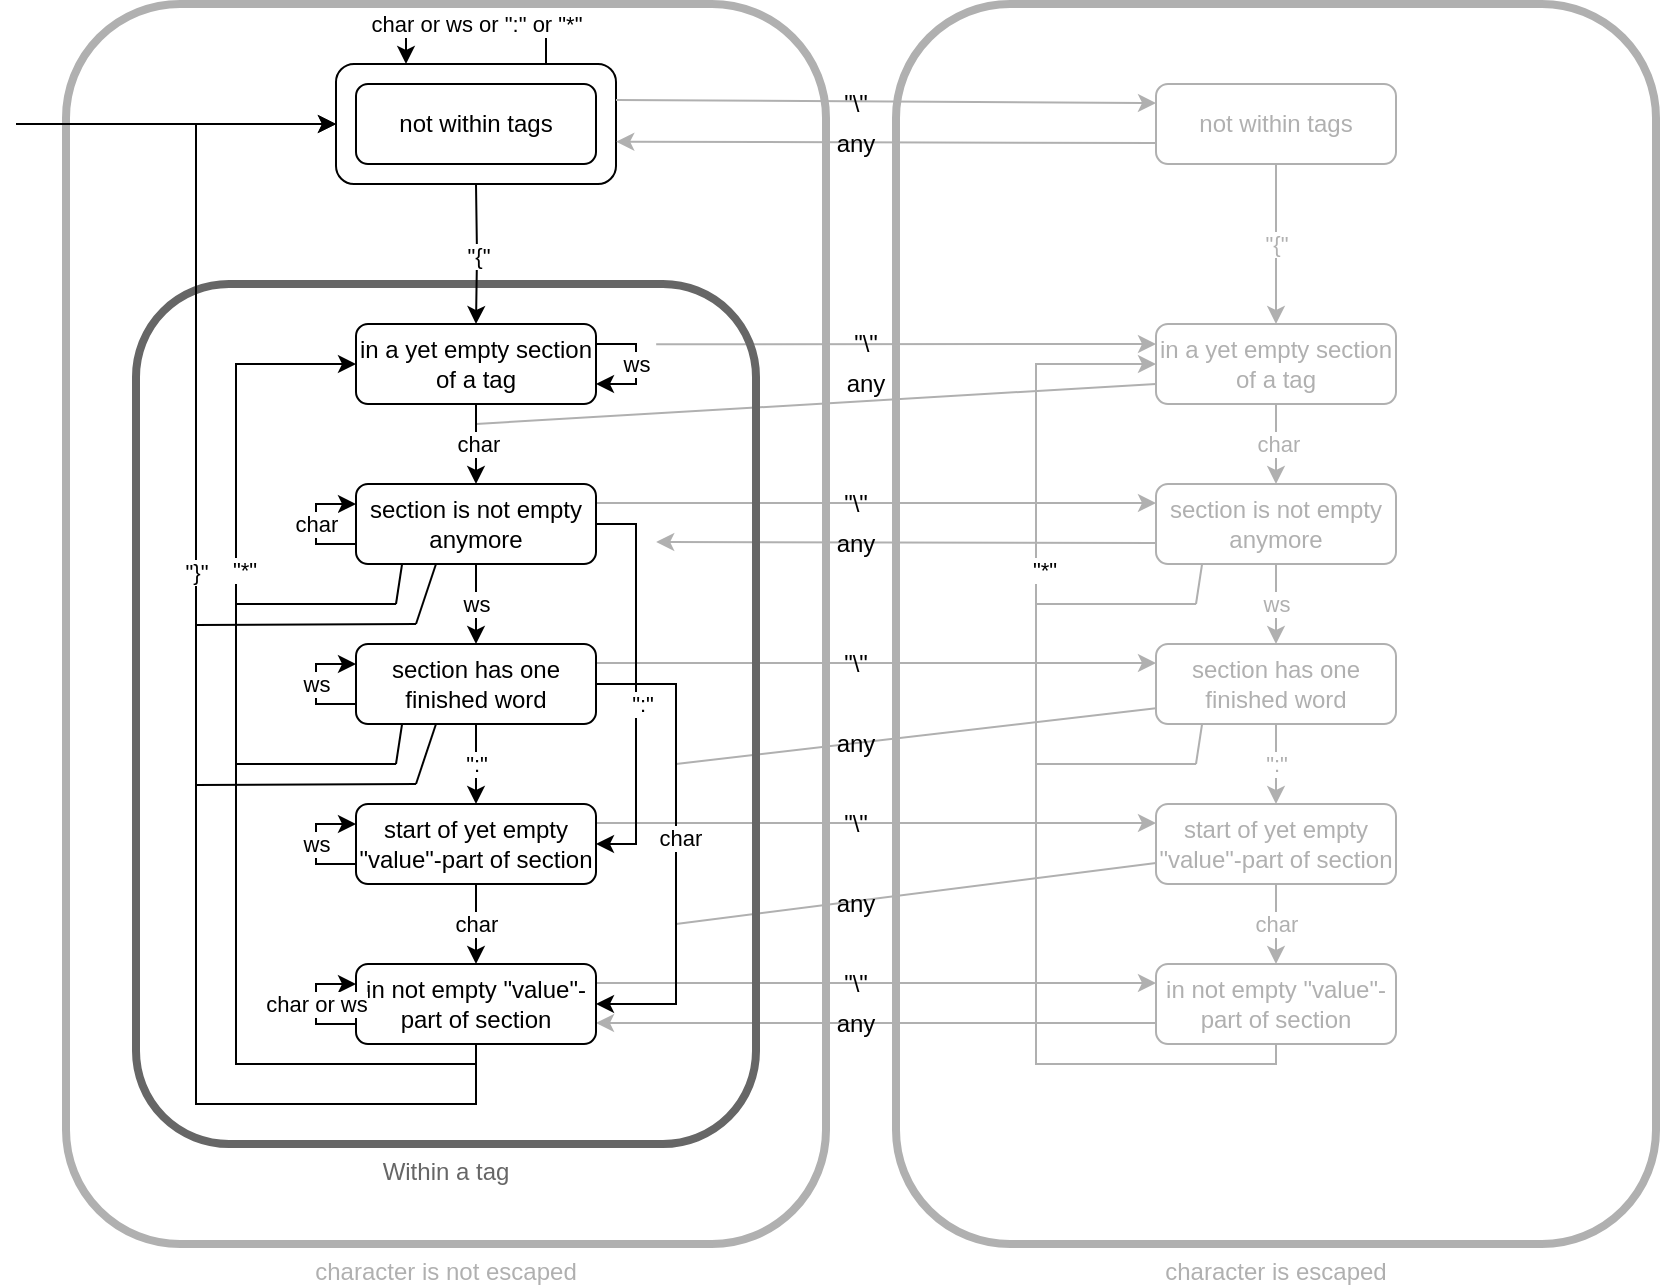 <mxfile version="14.1.8" type="device"><diagram id="cQAKwTRD7LeLaWmr2Qoq" name="Page-1"><mxGraphModel dx="2055" dy="1922" grid="1" gridSize="10" guides="1" tooltips="1" connect="1" arrows="1" fold="1" page="1" pageScale="1" pageWidth="850" pageHeight="1100" math="0" shadow="0"><root><mxCell id="0"/><mxCell id="1" parent="0"/><mxCell id="VIKIHbJlsXE4xQm2d-7W-37" value="&lt;font color=&quot;#B0B0B0&quot;&gt;character is escaped&lt;br&gt;&lt;/font&gt;" style="rounded=1;whiteSpace=wrap;html=1;fillColor=none;strokeColor=#B0B0B0;strokeWidth=4;labelPosition=center;verticalLabelPosition=bottom;align=center;verticalAlign=top;" parent="1" vertex="1"><mxGeometry x="310" width="380" height="620" as="geometry"/></mxCell><mxCell id="VIKIHbJlsXE4xQm2d-7W-38" value="&lt;font color=&quot;#B0B0B0&quot;&gt;character is not escaped&lt;br&gt;&lt;/font&gt;" style="rounded=1;whiteSpace=wrap;html=1;fillColor=none;strokeColor=#B0B0B0;strokeWidth=4;labelPosition=center;verticalLabelPosition=bottom;align=center;verticalAlign=top;" parent="1" vertex="1"><mxGeometry x="-105" width="380" height="620" as="geometry"/></mxCell><mxCell id="VIKIHbJlsXE4xQm2d-7W-1" value="not within tags" style="rounded=1;whiteSpace=wrap;html=1;" parent="1" vertex="1"><mxGeometry x="40" y="40" width="120" height="40" as="geometry"/></mxCell><mxCell id="VIKIHbJlsXE4xQm2d-7W-69" value="" style="rounded=1;whiteSpace=wrap;html=1;strokeWidth=1;fillColor=none;fontColor=#000000;" parent="1" vertex="1"><mxGeometry x="30" y="30" width="140" height="60" as="geometry"/></mxCell><mxCell id="VIKIHbJlsXE4xQm2d-7W-82" value="" style="endArrow=classic;html=1;fontColor=#000000;entryX=0;entryY=0.25;entryDx=0;entryDy=0;strokeColor=#B0B0B0;exitX=0.839;exitY=0.07;exitDx=0;exitDy=0;exitPerimeter=0;" parent="1" source="VIKIHbJlsXE4xQm2d-7W-36" target="VIKIHbJlsXE4xQm2d-7W-45" edge="1"><mxGeometry width="50" height="50" relative="1" as="geometry"><mxPoint x="160" y="170" as="sourcePoint"/><mxPoint x="450" y="260" as="targetPoint"/></mxGeometry></mxCell><mxCell id="VIKIHbJlsXE4xQm2d-7W-83" value="" style="endArrow=none;html=1;fontColor=#000000;exitX=0;exitY=0.75;exitDx=0;exitDy=0;strokeColor=#B0B0B0;endFill=0;" parent="1" source="VIKIHbJlsXE4xQm2d-7W-45" edge="1"><mxGeometry width="50" height="50" relative="1" as="geometry"><mxPoint x="170" y="180" as="sourcePoint"/><mxPoint x="100" y="210" as="targetPoint"/></mxGeometry></mxCell><mxCell id="VIKIHbJlsXE4xQm2d-7W-89" value="" style="endArrow=classic;html=1;fontColor=#000000;entryX=0;entryY=0.25;entryDx=0;entryDy=0;strokeColor=#B0B0B0;" parent="1" edge="1"><mxGeometry width="50" height="50" relative="1" as="geometry"><mxPoint x="160" y="249.5" as="sourcePoint"/><mxPoint x="440" y="249.5" as="targetPoint"/></mxGeometry></mxCell><mxCell id="VIKIHbJlsXE4xQm2d-7W-91" value="" style="endArrow=classic;html=1;fontColor=#000000;exitX=0;exitY=0.75;exitDx=0;exitDy=0;entryX=0.839;entryY=0.3;entryDx=0;entryDy=0;strokeColor=#B0B0B0;entryPerimeter=0;" parent="1" target="VIKIHbJlsXE4xQm2d-7W-36" edge="1"><mxGeometry width="50" height="50" relative="1" as="geometry"><mxPoint x="440" y="269.5" as="sourcePoint"/><mxPoint x="160" y="269.5" as="targetPoint"/></mxGeometry></mxCell><mxCell id="VIKIHbJlsXE4xQm2d-7W-93" value="" style="endArrow=classic;html=1;fontColor=#000000;entryX=0;entryY=0.25;entryDx=0;entryDy=0;strokeColor=#B0B0B0;" parent="1" edge="1"><mxGeometry width="50" height="50" relative="1" as="geometry"><mxPoint x="160" y="329.5" as="sourcePoint"/><mxPoint x="440" y="329.5" as="targetPoint"/></mxGeometry></mxCell><mxCell id="VIKIHbJlsXE4xQm2d-7W-95" value="" style="endArrow=none;html=1;fontColor=#000000;strokeColor=#B0B0B0;endFill=0;exitX=0.342;exitY=0.568;exitDx=0;exitDy=0;exitPerimeter=0;" parent="1" source="VIKIHbJlsXE4xQm2d-7W-37" edge="1"><mxGeometry width="50" height="50" relative="1" as="geometry"><mxPoint x="420" y="352" as="sourcePoint"/><mxPoint x="200" y="380" as="targetPoint"/></mxGeometry></mxCell><mxCell id="VIKIHbJlsXE4xQm2d-7W-97" value="" style="endArrow=classic;html=1;fontColor=#000000;entryX=0;entryY=0.25;entryDx=0;entryDy=0;strokeColor=#B0B0B0;" parent="1" edge="1"><mxGeometry width="50" height="50" relative="1" as="geometry"><mxPoint x="160" y="409.5" as="sourcePoint"/><mxPoint x="440" y="409.5" as="targetPoint"/></mxGeometry></mxCell><mxCell id="VIKIHbJlsXE4xQm2d-7W-99" value="" style="endArrow=none;html=1;fontColor=#000000;exitX=0;exitY=0.75;exitDx=0;exitDy=0;strokeColor=#B0B0B0;endFill=0;" parent="1" edge="1"><mxGeometry width="50" height="50" relative="1" as="geometry"><mxPoint x="440" y="429.5" as="sourcePoint"/><mxPoint x="200" y="460" as="targetPoint"/></mxGeometry></mxCell><mxCell id="VIKIHbJlsXE4xQm2d-7W-101" value="" style="endArrow=classic;html=1;fontColor=#000000;entryX=0;entryY=0.25;entryDx=0;entryDy=0;strokeColor=#B0B0B0;" parent="1" edge="1"><mxGeometry width="50" height="50" relative="1" as="geometry"><mxPoint x="160" y="489.5" as="sourcePoint"/><mxPoint x="440" y="489.5" as="targetPoint"/></mxGeometry></mxCell><mxCell id="VIKIHbJlsXE4xQm2d-7W-103" value="" style="endArrow=classic;html=1;fontColor=#000000;exitX=0;exitY=0.75;exitDx=0;exitDy=0;entryX=1;entryY=0.75;entryDx=0;entryDy=0;strokeColor=#B0B0B0;" parent="1" edge="1"><mxGeometry width="50" height="50" relative="1" as="geometry"><mxPoint x="440" y="509.5" as="sourcePoint"/><mxPoint x="160" y="509.5" as="targetPoint"/></mxGeometry></mxCell><mxCell id="VIKIHbJlsXE4xQm2d-7W-105" value="" style="endArrow=classic;html=1;fontColor=#000000;entryX=0;entryY=0.25;entryDx=0;entryDy=0;strokeColor=#B0B0B0;" parent="1" edge="1"><mxGeometry width="50" height="50" relative="1" as="geometry"><mxPoint x="170" y="48" as="sourcePoint"/><mxPoint x="440" y="49.5" as="targetPoint"/></mxGeometry></mxCell><mxCell id="VIKIHbJlsXE4xQm2d-7W-107" value="" style="endArrow=classic;html=1;fontColor=#000000;exitX=0;exitY=0.75;exitDx=0;exitDy=0;entryX=0.724;entryY=0.111;entryDx=0;entryDy=0;strokeColor=#B0B0B0;entryPerimeter=0;" parent="1" target="VIKIHbJlsXE4xQm2d-7W-38" edge="1"><mxGeometry width="50" height="50" relative="1" as="geometry"><mxPoint x="440" y="69.5" as="sourcePoint"/><mxPoint x="160" y="69.5" as="targetPoint"/></mxGeometry></mxCell><mxCell id="VIKIHbJlsXE4xQm2d-7W-36" value="&lt;font color=&quot;#666666&quot;&gt;Within a tag&lt;/font&gt;" style="rounded=1;whiteSpace=wrap;html=1;fillColor=none;strokeWidth=4;labelPosition=center;verticalLabelPosition=bottom;align=center;verticalAlign=top;strokeColor=#666666;" parent="1" vertex="1"><mxGeometry x="-70" y="140" width="310" height="430" as="geometry"/></mxCell><mxCell id="VIKIHbJlsXE4xQm2d-7W-4" value="&quot;{&quot;" style="edgeStyle=orthogonalEdgeStyle;rounded=0;orthogonalLoop=1;jettySize=auto;html=1;entryX=0.5;entryY=0;entryDx=0;entryDy=0;" parent="1" target="VIKIHbJlsXE4xQm2d-7W-3" edge="1"><mxGeometry relative="1" as="geometry"><mxPoint x="100" y="90" as="sourcePoint"/></mxGeometry></mxCell><mxCell id="VIKIHbJlsXE4xQm2d-7W-2" value="" style="endArrow=classic;html=1;" parent="1" edge="1"><mxGeometry width="50" height="50" relative="1" as="geometry"><mxPoint x="-130" y="60" as="sourcePoint"/><mxPoint x="30" y="60" as="targetPoint"/></mxGeometry></mxCell><mxCell id="VIKIHbJlsXE4xQm2d-7W-9" value="char" style="edgeStyle=orthogonalEdgeStyle;rounded=0;orthogonalLoop=1;jettySize=auto;html=1;" parent="1" source="VIKIHbJlsXE4xQm2d-7W-3" edge="1"><mxGeometry relative="1" as="geometry"><mxPoint x="100" y="240" as="targetPoint"/></mxGeometry></mxCell><mxCell id="VIKIHbJlsXE4xQm2d-7W-3" value="in a yet empty section of a tag" style="rounded=1;whiteSpace=wrap;html=1;" parent="1" vertex="1"><mxGeometry x="40" y="160" width="120" height="40" as="geometry"/></mxCell><mxCell id="VIKIHbJlsXE4xQm2d-7W-6" value="ws" style="edgeStyle=orthogonalEdgeStyle;rounded=0;orthogonalLoop=1;jettySize=auto;html=1;" parent="1" source="VIKIHbJlsXE4xQm2d-7W-3" target="VIKIHbJlsXE4xQm2d-7W-3" edge="1"><mxGeometry relative="1" as="geometry"/></mxCell><mxCell id="VIKIHbJlsXE4xQm2d-7W-12" value="ws" style="edgeStyle=orthogonalEdgeStyle;rounded=0;orthogonalLoop=1;jettySize=auto;html=1;" parent="1" source="VIKIHbJlsXE4xQm2d-7W-10" target="VIKIHbJlsXE4xQm2d-7W-11" edge="1"><mxGeometry relative="1" as="geometry"/></mxCell><mxCell id="VIKIHbJlsXE4xQm2d-7W-16" style="edgeStyle=orthogonalEdgeStyle;rounded=0;orthogonalLoop=1;jettySize=auto;html=1;entryX=1;entryY=0.5;entryDx=0;entryDy=0;" parent="1" source="VIKIHbJlsXE4xQm2d-7W-10" target="VIKIHbJlsXE4xQm2d-7W-13" edge="1"><mxGeometry relative="1" as="geometry"><Array as="points"><mxPoint x="180" y="260"/><mxPoint x="180" y="420"/></Array></mxGeometry></mxCell><mxCell id="VIKIHbJlsXE4xQm2d-7W-17" value="&quot;:&quot;" style="edgeLabel;html=1;align=center;verticalAlign=middle;resizable=0;points=[];" parent="VIKIHbJlsXE4xQm2d-7W-16" vertex="1" connectable="0"><mxGeometry x="0.1" y="3" relative="1" as="geometry"><mxPoint as="offset"/></mxGeometry></mxCell><mxCell id="VIKIHbJlsXE4xQm2d-7W-21" value="char" style="edgeStyle=orthogonalEdgeStyle;rounded=0;orthogonalLoop=1;jettySize=auto;html=1;entryX=0;entryY=0.25;entryDx=0;entryDy=0;exitX=0;exitY=0.75;exitDx=0;exitDy=0;" parent="1" source="VIKIHbJlsXE4xQm2d-7W-10" target="VIKIHbJlsXE4xQm2d-7W-10" edge="1"><mxGeometry relative="1" as="geometry"><mxPoint x="30" y="250" as="targetPoint"/><Array as="points"><mxPoint x="20" y="270"/><mxPoint x="20" y="250"/></Array></mxGeometry></mxCell><mxCell id="VIKIHbJlsXE4xQm2d-7W-10" value="section is not empty anymore" style="rounded=1;whiteSpace=wrap;html=1;" parent="1" vertex="1"><mxGeometry x="40" y="240" width="120" height="40" as="geometry"/></mxCell><mxCell id="VIKIHbJlsXE4xQm2d-7W-15" value="&quot;:&quot;" style="edgeStyle=orthogonalEdgeStyle;rounded=0;orthogonalLoop=1;jettySize=auto;html=1;" parent="1" source="VIKIHbJlsXE4xQm2d-7W-11" target="VIKIHbJlsXE4xQm2d-7W-13" edge="1"><mxGeometry relative="1" as="geometry"/></mxCell><mxCell id="VIKIHbJlsXE4xQm2d-7W-24" style="edgeStyle=orthogonalEdgeStyle;rounded=0;orthogonalLoop=1;jettySize=auto;html=1;entryX=1;entryY=0.5;entryDx=0;entryDy=0;" parent="1" source="VIKIHbJlsXE4xQm2d-7W-11" target="VIKIHbJlsXE4xQm2d-7W-23" edge="1"><mxGeometry relative="1" as="geometry"><Array as="points"><mxPoint x="200" y="340"/><mxPoint x="200" y="500"/></Array></mxGeometry></mxCell><mxCell id="VIKIHbJlsXE4xQm2d-7W-25" value="char" style="edgeLabel;html=1;align=center;verticalAlign=middle;resizable=0;points=[];" parent="VIKIHbJlsXE4xQm2d-7W-24" vertex="1" connectable="0"><mxGeometry x="-0.025" y="2" relative="1" as="geometry"><mxPoint as="offset"/></mxGeometry></mxCell><mxCell id="VIKIHbJlsXE4xQm2d-7W-11" value="section has one finished word" style="rounded=1;whiteSpace=wrap;html=1;" parent="1" vertex="1"><mxGeometry x="40" y="320" width="120" height="40" as="geometry"/></mxCell><mxCell id="VIKIHbJlsXE4xQm2d-7W-26" value="char" style="edgeStyle=orthogonalEdgeStyle;rounded=0;orthogonalLoop=1;jettySize=auto;html=1;entryX=0.5;entryY=0;entryDx=0;entryDy=0;" parent="1" source="VIKIHbJlsXE4xQm2d-7W-13" target="VIKIHbJlsXE4xQm2d-7W-23" edge="1"><mxGeometry relative="1" as="geometry"/></mxCell><mxCell id="VIKIHbJlsXE4xQm2d-7W-13" value="start of yet empty &quot;value&quot;-part of section " style="rounded=1;whiteSpace=wrap;html=1;" parent="1" vertex="1"><mxGeometry x="40" y="400" width="120" height="40" as="geometry"/></mxCell><mxCell id="VIKIHbJlsXE4xQm2d-7W-22" value="ws" style="edgeStyle=orthogonalEdgeStyle;rounded=0;orthogonalLoop=1;jettySize=auto;html=1;entryX=0;entryY=0.25;entryDx=0;entryDy=0;exitX=0;exitY=0.75;exitDx=0;exitDy=0;" parent="1" edge="1"><mxGeometry relative="1" as="geometry"><mxPoint x="40" y="330" as="targetPoint"/><mxPoint x="40" y="350" as="sourcePoint"/><Array as="points"><mxPoint x="20" y="350"/><mxPoint x="20" y="330"/></Array></mxGeometry></mxCell><mxCell id="VIKIHbJlsXE4xQm2d-7W-29" style="edgeStyle=orthogonalEdgeStyle;rounded=0;orthogonalLoop=1;jettySize=auto;html=1;entryX=0;entryY=0.5;entryDx=0;entryDy=0;" parent="1" source="VIKIHbJlsXE4xQm2d-7W-23" target="VIKIHbJlsXE4xQm2d-7W-3" edge="1"><mxGeometry relative="1" as="geometry"><mxPoint x="100" y="570" as="targetPoint"/><Array as="points"><mxPoint x="100" y="530"/><mxPoint x="-20" y="530"/><mxPoint x="-20" y="180"/></Array></mxGeometry></mxCell><mxCell id="VIKIHbJlsXE4xQm2d-7W-30" value="&quot;*&quot;" style="edgeLabel;html=1;align=center;verticalAlign=middle;resizable=0;points=[];" parent="VIKIHbJlsXE4xQm2d-7W-29" vertex="1" connectable="0"><mxGeometry x="0.396" y="-4" relative="1" as="geometry"><mxPoint as="offset"/></mxGeometry></mxCell><mxCell id="VIKIHbJlsXE4xQm2d-7W-71" style="edgeStyle=orthogonalEdgeStyle;rounded=0;orthogonalLoop=1;jettySize=auto;html=1;strokeColor=#000000;fontColor=#000000;exitX=0.5;exitY=1;exitDx=0;exitDy=0;" parent="1" source="VIKIHbJlsXE4xQm2d-7W-23" edge="1"><mxGeometry relative="1" as="geometry"><mxPoint x="30" y="60" as="targetPoint"/><Array as="points"><mxPoint x="100" y="550"/><mxPoint x="-40" y="550"/><mxPoint x="-40" y="60"/></Array></mxGeometry></mxCell><mxCell id="VIKIHbJlsXE4xQm2d-7W-72" value="&quot;}&quot;" style="edgeLabel;html=1;align=center;verticalAlign=middle;resizable=0;points=[];fontColor=#000000;" parent="VIKIHbJlsXE4xQm2d-7W-71" vertex="1" connectable="0"><mxGeometry x="0.195" relative="1" as="geometry"><mxPoint as="offset"/></mxGeometry></mxCell><mxCell id="VIKIHbJlsXE4xQm2d-7W-23" value="in not empty &quot;value&quot;-part of section" style="rounded=1;whiteSpace=wrap;html=1;" parent="1" vertex="1"><mxGeometry x="40" y="480" width="120" height="40" as="geometry"/></mxCell><mxCell id="VIKIHbJlsXE4xQm2d-7W-27" value="char or ws" style="edgeStyle=orthogonalEdgeStyle;rounded=0;orthogonalLoop=1;jettySize=auto;html=1;entryX=0;entryY=0.25;entryDx=0;entryDy=0;exitX=0;exitY=0.75;exitDx=0;exitDy=0;" parent="1" edge="1"><mxGeometry relative="1" as="geometry"><mxPoint x="40" y="490" as="targetPoint"/><mxPoint x="40" y="510" as="sourcePoint"/><Array as="points"><mxPoint x="20" y="510"/><mxPoint x="20" y="490"/></Array></mxGeometry></mxCell><mxCell id="VIKIHbJlsXE4xQm2d-7W-32" value="" style="endArrow=none;html=1;entryX=0.192;entryY=1;entryDx=0;entryDy=0;entryPerimeter=0;" parent="1" target="VIKIHbJlsXE4xQm2d-7W-10" edge="1"><mxGeometry width="50" height="50" relative="1" as="geometry"><mxPoint x="60" y="300" as="sourcePoint"/><mxPoint x="450" y="400" as="targetPoint"/></mxGeometry></mxCell><mxCell id="VIKIHbJlsXE4xQm2d-7W-33" value="" style="endArrow=none;html=1;" parent="1" edge="1"><mxGeometry width="50" height="50" relative="1" as="geometry"><mxPoint x="-20" y="300" as="sourcePoint"/><mxPoint x="60" y="300" as="targetPoint"/></mxGeometry></mxCell><mxCell id="VIKIHbJlsXE4xQm2d-7W-34" value="" style="endArrow=none;html=1;entryX=0.192;entryY=1;entryDx=0;entryDy=0;entryPerimeter=0;" parent="1" edge="1"><mxGeometry width="50" height="50" relative="1" as="geometry"><mxPoint x="60" y="380" as="sourcePoint"/><mxPoint x="63.04" y="360" as="targetPoint"/></mxGeometry></mxCell><mxCell id="VIKIHbJlsXE4xQm2d-7W-35" value="" style="endArrow=none;html=1;" parent="1" edge="1"><mxGeometry width="50" height="50" relative="1" as="geometry"><mxPoint x="-20" y="380" as="sourcePoint"/><mxPoint x="60" y="380" as="targetPoint"/></mxGeometry></mxCell><mxCell id="VIKIHbJlsXE4xQm2d-7W-41" value="&quot;{&quot;" style="edgeStyle=orthogonalEdgeStyle;rounded=0;orthogonalLoop=1;jettySize=auto;html=1;entryX=0.5;entryY=0;entryDx=0;entryDy=0;fontColor=#B0B0B0;strokeColor=#B0B0B0;" parent="1" source="VIKIHbJlsXE4xQm2d-7W-42" target="VIKIHbJlsXE4xQm2d-7W-45" edge="1"><mxGeometry relative="1" as="geometry"/></mxCell><mxCell id="VIKIHbJlsXE4xQm2d-7W-42" value="not within tags" style="rounded=1;whiteSpace=wrap;html=1;fontColor=#B0B0B0;strokeColor=#B0B0B0;" parent="1" vertex="1"><mxGeometry x="440" y="40" width="120" height="40" as="geometry"/></mxCell><mxCell id="VIKIHbJlsXE4xQm2d-7W-44" value="char" style="edgeStyle=orthogonalEdgeStyle;rounded=0;orthogonalLoop=1;jettySize=auto;html=1;fontColor=#B0B0B0;strokeColor=#B0B0B0;" parent="1" source="VIKIHbJlsXE4xQm2d-7W-45" edge="1"><mxGeometry relative="1" as="geometry"><mxPoint x="500" y="240" as="targetPoint"/></mxGeometry></mxCell><mxCell id="VIKIHbJlsXE4xQm2d-7W-45" value="in a yet empty section of a tag" style="rounded=1;whiteSpace=wrap;html=1;fontColor=#B0B0B0;strokeColor=#B0B0B0;" parent="1" vertex="1"><mxGeometry x="440" y="160" width="120" height="40" as="geometry"/></mxCell><mxCell id="VIKIHbJlsXE4xQm2d-7W-47" value="ws" style="edgeStyle=orthogonalEdgeStyle;rounded=0;orthogonalLoop=1;jettySize=auto;html=1;fontColor=#B0B0B0;strokeColor=#B0B0B0;" parent="1" source="VIKIHbJlsXE4xQm2d-7W-51" target="VIKIHbJlsXE4xQm2d-7W-55" edge="1"><mxGeometry relative="1" as="geometry"/></mxCell><mxCell id="VIKIHbJlsXE4xQm2d-7W-51" value="section is not empty anymore" style="rounded=1;whiteSpace=wrap;html=1;fontColor=#B0B0B0;strokeColor=#B0B0B0;" parent="1" vertex="1"><mxGeometry x="440" y="240" width="120" height="40" as="geometry"/></mxCell><mxCell id="VIKIHbJlsXE4xQm2d-7W-52" value="&quot;:&quot;" style="edgeStyle=orthogonalEdgeStyle;rounded=0;orthogonalLoop=1;jettySize=auto;html=1;fontColor=#B0B0B0;strokeColor=#B0B0B0;" parent="1" source="VIKIHbJlsXE4xQm2d-7W-55" target="VIKIHbJlsXE4xQm2d-7W-57" edge="1"><mxGeometry relative="1" as="geometry"/></mxCell><mxCell id="VIKIHbJlsXE4xQm2d-7W-55" value="section has one finished word" style="rounded=1;whiteSpace=wrap;html=1;fontColor=#B0B0B0;strokeColor=#B0B0B0;" parent="1" vertex="1"><mxGeometry x="440" y="320" width="120" height="40" as="geometry"/></mxCell><mxCell id="VIKIHbJlsXE4xQm2d-7W-56" value="char" style="edgeStyle=orthogonalEdgeStyle;rounded=0;orthogonalLoop=1;jettySize=auto;html=1;entryX=0.5;entryY=0;entryDx=0;entryDy=0;fontColor=#B0B0B0;strokeColor=#B0B0B0;" parent="1" source="VIKIHbJlsXE4xQm2d-7W-57" target="VIKIHbJlsXE4xQm2d-7W-61" edge="1"><mxGeometry relative="1" as="geometry"/></mxCell><mxCell id="VIKIHbJlsXE4xQm2d-7W-57" value="start of yet empty &quot;value&quot;-part of section " style="rounded=1;whiteSpace=wrap;html=1;fontColor=#B0B0B0;strokeColor=#B0B0B0;" parent="1" vertex="1"><mxGeometry x="440" y="400" width="120" height="40" as="geometry"/></mxCell><mxCell id="VIKIHbJlsXE4xQm2d-7W-59" style="edgeStyle=orthogonalEdgeStyle;rounded=0;orthogonalLoop=1;jettySize=auto;html=1;entryX=0;entryY=0.5;entryDx=0;entryDy=0;fontColor=#B0B0B0;strokeColor=#B0B0B0;" parent="1" source="VIKIHbJlsXE4xQm2d-7W-61" target="VIKIHbJlsXE4xQm2d-7W-45" edge="1"><mxGeometry relative="1" as="geometry"><mxPoint x="500" y="570" as="targetPoint"/><Array as="points"><mxPoint x="500" y="530"/><mxPoint x="380" y="530"/><mxPoint x="380" y="180"/></Array></mxGeometry></mxCell><mxCell id="VIKIHbJlsXE4xQm2d-7W-60" value="&quot;*&quot;" style="edgeLabel;html=1;align=center;verticalAlign=middle;resizable=0;points=[];" parent="VIKIHbJlsXE4xQm2d-7W-59" vertex="1" connectable="0"><mxGeometry x="0.396" y="-4" relative="1" as="geometry"><mxPoint as="offset"/></mxGeometry></mxCell><mxCell id="VIKIHbJlsXE4xQm2d-7W-61" value="in not empty &quot;value&quot;-part of section" style="rounded=1;whiteSpace=wrap;html=1;fontColor=#B0B0B0;strokeColor=#B0B0B0;" parent="1" vertex="1"><mxGeometry x="440" y="480" width="120" height="40" as="geometry"/></mxCell><mxCell id="VIKIHbJlsXE4xQm2d-7W-63" value="" style="endArrow=none;html=1;entryX=0.192;entryY=1;entryDx=0;entryDy=0;entryPerimeter=0;fontColor=#B0B0B0;strokeColor=#B0B0B0;" parent="1" target="VIKIHbJlsXE4xQm2d-7W-51" edge="1"><mxGeometry width="50" height="50" relative="1" as="geometry"><mxPoint x="460" y="300" as="sourcePoint"/><mxPoint x="850" y="400" as="targetPoint"/></mxGeometry></mxCell><mxCell id="VIKIHbJlsXE4xQm2d-7W-64" value="" style="endArrow=none;html=1;fontColor=#B0B0B0;strokeColor=#B0B0B0;" parent="1" edge="1"><mxGeometry width="50" height="50" relative="1" as="geometry"><mxPoint x="380" y="300" as="sourcePoint"/><mxPoint x="460" y="300" as="targetPoint"/></mxGeometry></mxCell><mxCell id="VIKIHbJlsXE4xQm2d-7W-65" value="" style="endArrow=none;html=1;entryX=0.192;entryY=1;entryDx=0;entryDy=0;entryPerimeter=0;fontColor=#B0B0B0;strokeColor=#B0B0B0;" parent="1" edge="1"><mxGeometry width="50" height="50" relative="1" as="geometry"><mxPoint x="460" y="380" as="sourcePoint"/><mxPoint x="463.04" y="360" as="targetPoint"/></mxGeometry></mxCell><mxCell id="VIKIHbJlsXE4xQm2d-7W-66" value="" style="endArrow=none;html=1;fontColor=#B0B0B0;strokeColor=#B0B0B0;" parent="1" edge="1"><mxGeometry width="50" height="50" relative="1" as="geometry"><mxPoint x="380" y="380" as="sourcePoint"/><mxPoint x="460" y="380" as="targetPoint"/></mxGeometry></mxCell><mxCell id="VIKIHbJlsXE4xQm2d-7W-77" value="" style="endArrow=none;html=1;strokeColor=#000000;fontColor=#000000;" parent="1" edge="1"><mxGeometry width="50" height="50" relative="1" as="geometry"><mxPoint x="70" y="390" as="sourcePoint"/><mxPoint x="80" y="360" as="targetPoint"/></mxGeometry></mxCell><mxCell id="VIKIHbJlsXE4xQm2d-7W-78" value="" style="endArrow=none;html=1;strokeColor=#000000;fontColor=#000000;" parent="1" edge="1"><mxGeometry width="50" height="50" relative="1" as="geometry"><mxPoint x="-40" y="390.5" as="sourcePoint"/><mxPoint x="70" y="390" as="targetPoint"/></mxGeometry></mxCell><mxCell id="VIKIHbJlsXE4xQm2d-7W-80" value="" style="endArrow=none;html=1;strokeColor=#000000;fontColor=#000000;" parent="1" edge="1"><mxGeometry width="50" height="50" relative="1" as="geometry"><mxPoint x="70" y="310" as="sourcePoint"/><mxPoint x="80" y="280" as="targetPoint"/></mxGeometry></mxCell><mxCell id="VIKIHbJlsXE4xQm2d-7W-81" value="" style="endArrow=none;html=1;strokeColor=#000000;fontColor=#000000;" parent="1" edge="1"><mxGeometry width="50" height="50" relative="1" as="geometry"><mxPoint x="-40" y="310.5" as="sourcePoint"/><mxPoint x="70" y="310" as="targetPoint"/></mxGeometry></mxCell><mxCell id="VIKIHbJlsXE4xQm2d-7W-109" value="&quot;\&quot;" style="text;html=1;strokeColor=none;fillColor=none;align=center;verticalAlign=middle;whiteSpace=wrap;rounded=0;fontColor=#000000;" parent="1" vertex="1"><mxGeometry x="270" y="40" width="40" height="20" as="geometry"/></mxCell><mxCell id="VIKIHbJlsXE4xQm2d-7W-110" value="any" style="text;html=1;strokeColor=none;fillColor=none;align=center;verticalAlign=middle;whiteSpace=wrap;rounded=0;fontColor=#000000;" parent="1" vertex="1"><mxGeometry x="270" y="60" width="40" height="20" as="geometry"/></mxCell><mxCell id="VIKIHbJlsXE4xQm2d-7W-115" value="&quot;\&quot;" style="text;html=1;strokeColor=none;fillColor=none;align=center;verticalAlign=middle;whiteSpace=wrap;rounded=0;fontColor=#000000;" parent="1" vertex="1"><mxGeometry x="275" y="160" width="40" height="20" as="geometry"/></mxCell><mxCell id="VIKIHbJlsXE4xQm2d-7W-116" value="any" style="text;html=1;strokeColor=none;fillColor=none;align=center;verticalAlign=middle;whiteSpace=wrap;rounded=0;fontColor=#000000;" parent="1" vertex="1"><mxGeometry x="275" y="180" width="40" height="20" as="geometry"/></mxCell><mxCell id="VIKIHbJlsXE4xQm2d-7W-117" value="&quot;\&quot;" style="text;html=1;strokeColor=none;fillColor=none;align=center;verticalAlign=middle;whiteSpace=wrap;rounded=0;fontColor=#000000;" parent="1" vertex="1"><mxGeometry x="270" y="240" width="40" height="20" as="geometry"/></mxCell><mxCell id="VIKIHbJlsXE4xQm2d-7W-118" value="any" style="text;html=1;strokeColor=none;fillColor=none;align=center;verticalAlign=middle;whiteSpace=wrap;rounded=0;fontColor=#000000;" parent="1" vertex="1"><mxGeometry x="270" y="260" width="40" height="20" as="geometry"/></mxCell><mxCell id="VIKIHbJlsXE4xQm2d-7W-119" value="&quot;\&quot;" style="text;html=1;strokeColor=none;fillColor=none;align=center;verticalAlign=middle;whiteSpace=wrap;rounded=0;fontColor=#000000;" parent="1" vertex="1"><mxGeometry x="270" y="320" width="40" height="20" as="geometry"/></mxCell><mxCell id="VIKIHbJlsXE4xQm2d-7W-120" value="any" style="text;html=1;strokeColor=none;fillColor=none;align=center;verticalAlign=middle;whiteSpace=wrap;rounded=0;fontColor=#000000;" parent="1" vertex="1"><mxGeometry x="270" y="360" width="40" height="20" as="geometry"/></mxCell><mxCell id="VIKIHbJlsXE4xQm2d-7W-121" value="&quot;\&quot;" style="text;html=1;strokeColor=none;fillColor=none;align=center;verticalAlign=middle;whiteSpace=wrap;rounded=0;fontColor=#000000;" parent="1" vertex="1"><mxGeometry x="270" y="400" width="40" height="20" as="geometry"/></mxCell><mxCell id="VIKIHbJlsXE4xQm2d-7W-122" value="any" style="text;html=1;strokeColor=none;fillColor=none;align=center;verticalAlign=middle;whiteSpace=wrap;rounded=0;fontColor=#000000;" parent="1" vertex="1"><mxGeometry x="270" y="440" width="40" height="20" as="geometry"/></mxCell><mxCell id="VIKIHbJlsXE4xQm2d-7W-124" value="&quot;\&quot;" style="text;html=1;strokeColor=none;fillColor=none;align=center;verticalAlign=middle;whiteSpace=wrap;rounded=0;fontColor=#000000;" parent="1" vertex="1"><mxGeometry x="270" y="480" width="40" height="20" as="geometry"/></mxCell><mxCell id="VIKIHbJlsXE4xQm2d-7W-125" value="any" style="text;html=1;strokeColor=none;fillColor=none;align=center;verticalAlign=middle;whiteSpace=wrap;rounded=0;fontColor=#000000;" parent="1" vertex="1"><mxGeometry x="270" y="500" width="40" height="20" as="geometry"/></mxCell><mxCell id="PnXmRXoObgK_SFA5FFpB-1" value="char or ws or &quot;:&quot; or &quot;*&quot;" style="edgeStyle=orthogonalEdgeStyle;rounded=0;orthogonalLoop=1;jettySize=auto;html=1;exitX=0.75;exitY=0;exitDx=0;exitDy=0;entryX=0.25;entryY=0;entryDx=0;entryDy=0;" edge="1" parent="1" source="VIKIHbJlsXE4xQm2d-7W-69" target="VIKIHbJlsXE4xQm2d-7W-69"><mxGeometry relative="1" as="geometry"><Array as="points"><mxPoint x="135" y="10"/><mxPoint x="65" y="10"/></Array></mxGeometry></mxCell><mxCell id="PnXmRXoObgK_SFA5FFpB-5" value="ws" style="edgeStyle=orthogonalEdgeStyle;rounded=0;orthogonalLoop=1;jettySize=auto;html=1;exitX=0;exitY=0.75;exitDx=0;exitDy=0;entryX=0;entryY=0.25;entryDx=0;entryDy=0;" edge="1" parent="1" source="VIKIHbJlsXE4xQm2d-7W-13" target="VIKIHbJlsXE4xQm2d-7W-13"><mxGeometry relative="1" as="geometry"><Array as="points"><mxPoint x="20" y="430"/><mxPoint x="20" y="410"/></Array></mxGeometry></mxCell></root></mxGraphModel></diagram></mxfile>
